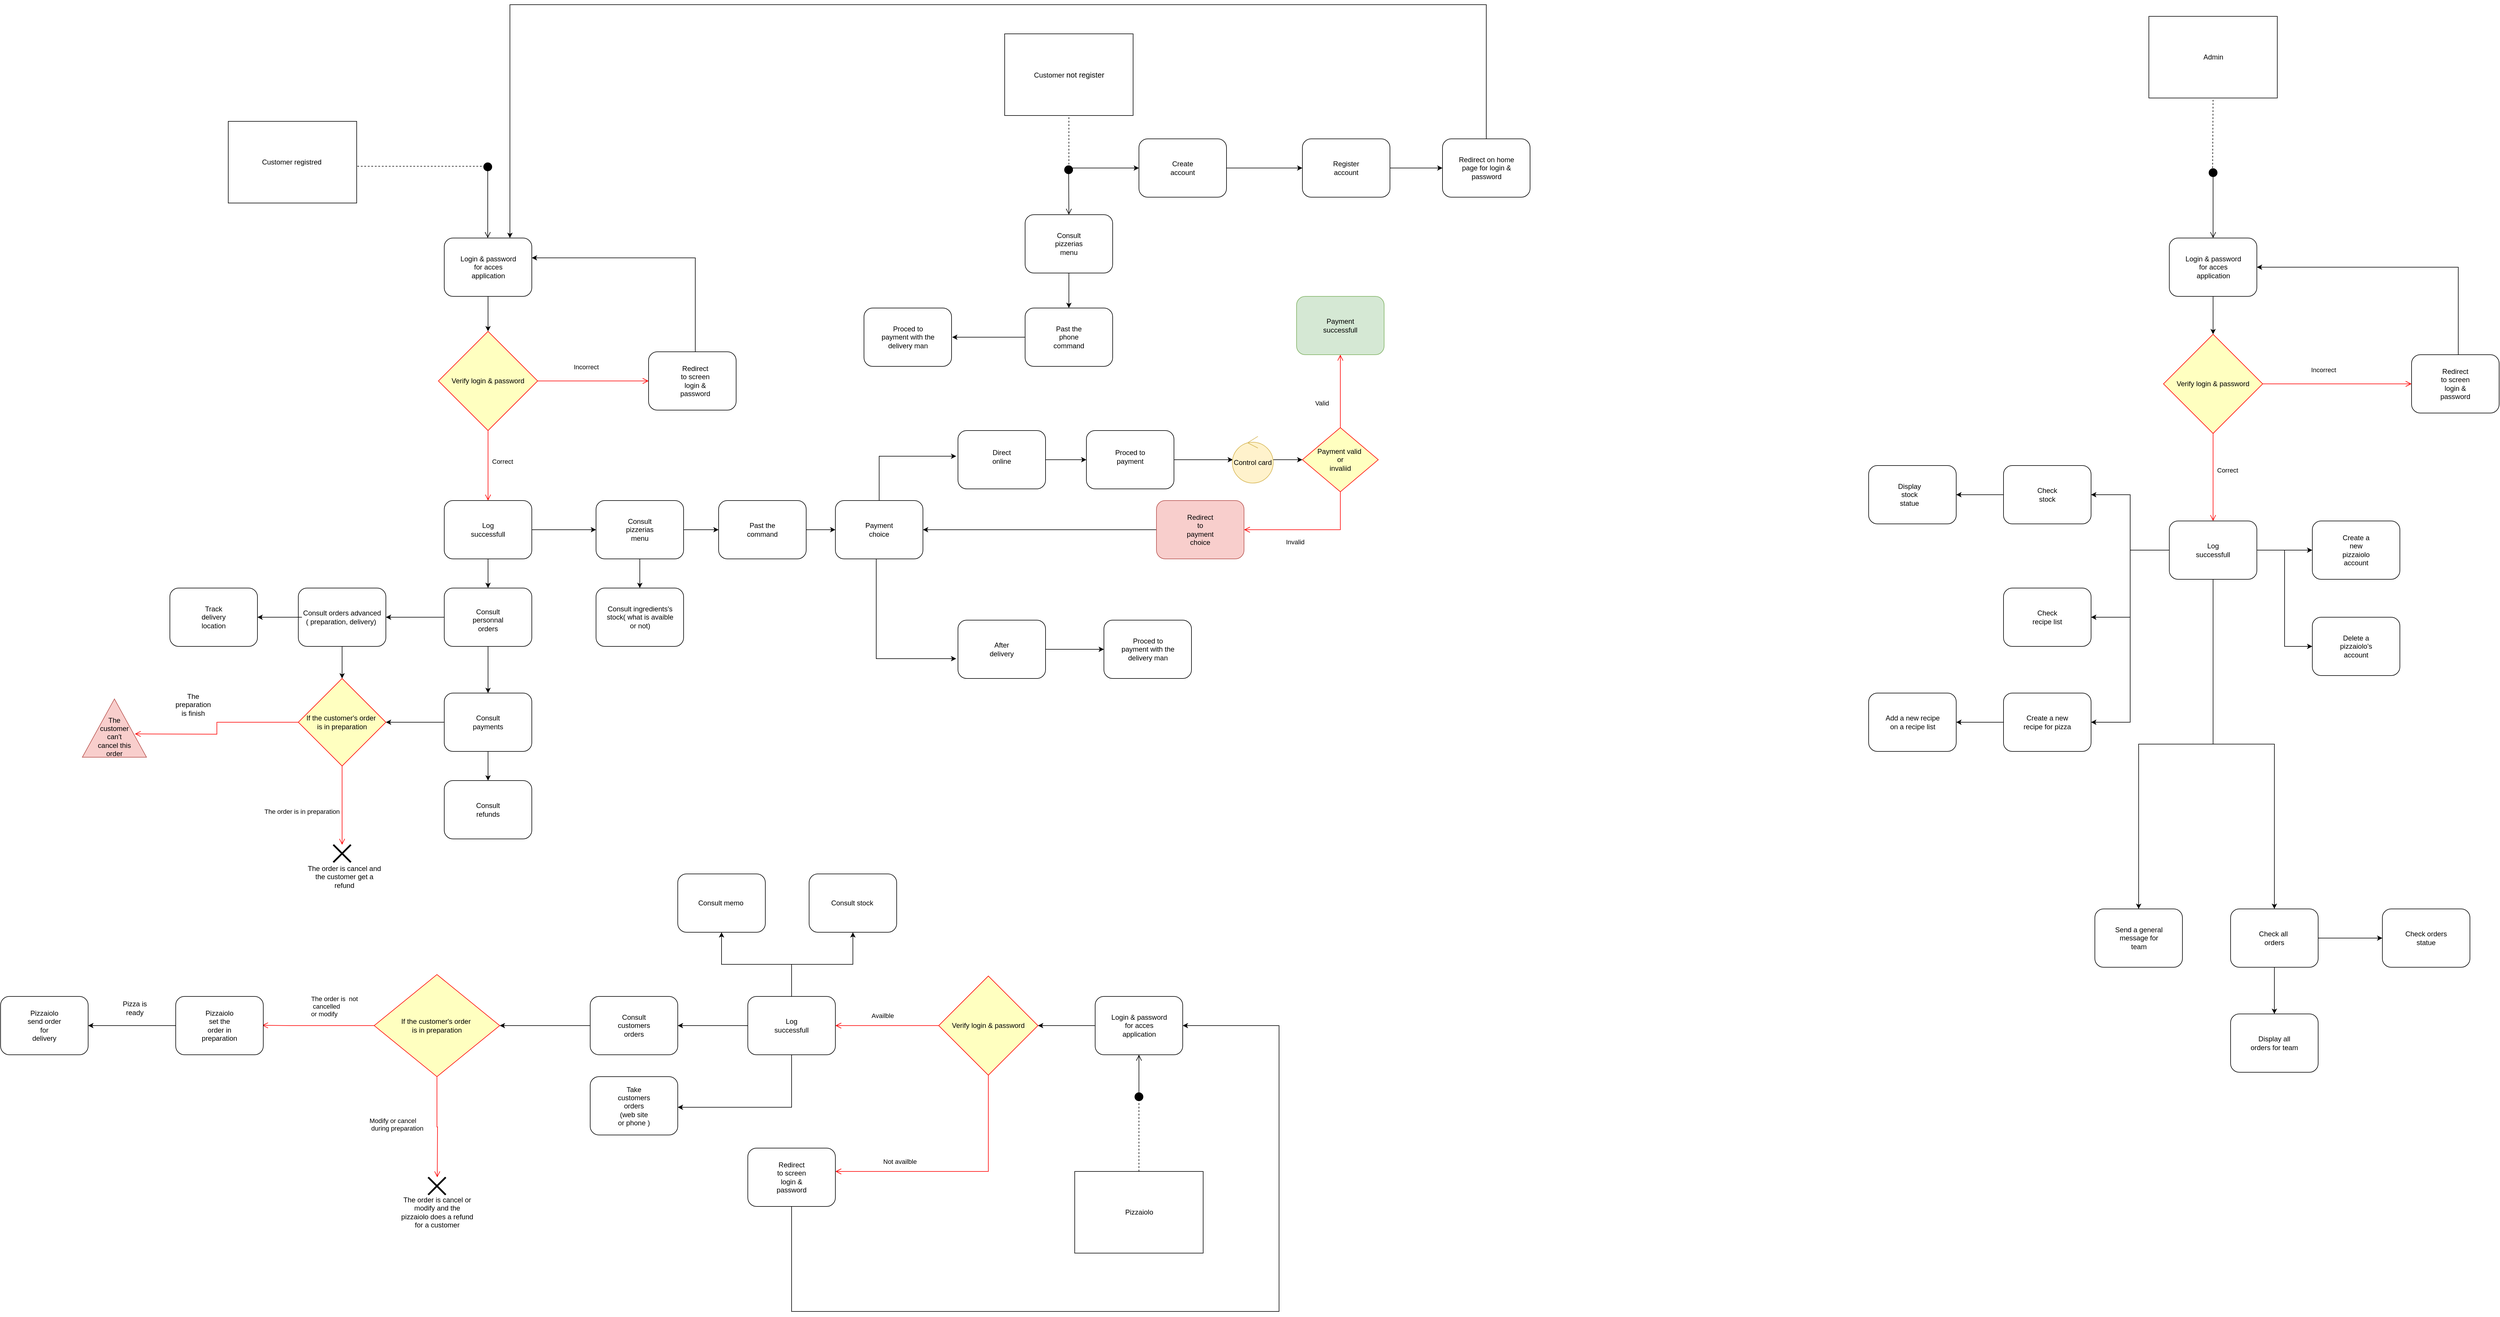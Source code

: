 <mxfile version="20.6.0" type="device"><diagram id="XBBWTEfwRsUPZUvRARt7" name="Page-1"><mxGraphModel dx="4232" dy="1453" grid="1" gridSize="10" guides="1" tooltips="1" connect="1" arrows="1" fold="1" page="1" pageScale="1" pageWidth="827" pageHeight="1169" math="0" shadow="0"><root><mxCell id="0"/><mxCell id="1" parent="0"/><mxCell id="xZ6HBdelkNFHcc0NHqeC-1" value="Customer registred&amp;nbsp;" style="html=1;" parent="1" vertex="1"><mxGeometry x="-560" y="240" width="220" height="140" as="geometry"/></mxCell><mxCell id="xZ6HBdelkNFHcc0NHqeC-3" value="" style="html=1;verticalAlign=bottom;startArrow=circle;startFill=1;endArrow=open;startSize=6;endSize=8;rounded=0;" parent="1" edge="1"><mxGeometry width="80" relative="1" as="geometry"><mxPoint x="-115.5" y="310" as="sourcePoint"/><mxPoint x="-115.5" y="440" as="targetPoint"/></mxGeometry></mxCell><mxCell id="xZ6HBdelkNFHcc0NHqeC-4" value="" style="endArrow=none;dashed=1;html=1;rounded=0;exitX=1.005;exitY=0.55;exitDx=0;exitDy=0;exitPerimeter=0;" parent="1" source="xZ6HBdelkNFHcc0NHqeC-1" edge="1"><mxGeometry width="50" height="50" relative="1" as="geometry"><mxPoint x="390" y="820" as="sourcePoint"/><mxPoint x="-120" y="317" as="targetPoint"/></mxGeometry></mxCell><mxCell id="xZ6HBdelkNFHcc0NHqeC-10" style="edgeStyle=orthogonalEdgeStyle;rounded=0;orthogonalLoop=1;jettySize=auto;html=1;" parent="1" source="xZ6HBdelkNFHcc0NHqeC-5" edge="1"><mxGeometry relative="1" as="geometry"><mxPoint x="-115" y="600" as="targetPoint"/></mxGeometry></mxCell><mxCell id="xZ6HBdelkNFHcc0NHqeC-5" value="" style="rounded=1;whiteSpace=wrap;html=1;" parent="1" vertex="1"><mxGeometry x="-190" y="440" width="150" height="100" as="geometry"/></mxCell><mxCell id="xZ6HBdelkNFHcc0NHqeC-6" value="Login &amp;amp; password for acces application" style="text;html=1;strokeColor=none;fillColor=none;align=center;verticalAlign=middle;whiteSpace=wrap;rounded=0;" parent="1" vertex="1"><mxGeometry x="-167.5" y="475" width="105" height="30" as="geometry"/></mxCell><mxCell id="xZ6HBdelkNFHcc0NHqeC-13" value="Verify login &amp;amp; password" style="rhombus;whiteSpace=wrap;html=1;fillColor=#ffffc0;strokeColor=#ff0000;" parent="1" vertex="1"><mxGeometry x="-200" y="600" width="170" height="170" as="geometry"/></mxCell><mxCell id="xZ6HBdelkNFHcc0NHqeC-14" value="Incorrect" style="edgeStyle=orthogonalEdgeStyle;html=1;align=left;verticalAlign=bottom;endArrow=open;endSize=8;strokeColor=#ff0000;rounded=0;entryX=0;entryY=0.5;entryDx=0;entryDy=0;" parent="1" source="xZ6HBdelkNFHcc0NHqeC-13" target="xZ6HBdelkNFHcc0NHqeC-16" edge="1"><mxGeometry x="-0.368" y="15" relative="1" as="geometry"><mxPoint x="90" y="790" as="targetPoint"/><mxPoint as="offset"/></mxGeometry></mxCell><mxCell id="xZ6HBdelkNFHcc0NHqeC-15" value="Correct" style="edgeStyle=orthogonalEdgeStyle;html=1;align=left;verticalAlign=top;endArrow=open;endSize=8;strokeColor=#ff0000;rounded=0;entryX=0.5;entryY=0;entryDx=0;entryDy=0;" parent="1" source="xZ6HBdelkNFHcc0NHqeC-13" target="xZ6HBdelkNFHcc0NHqeC-17" edge="1"><mxGeometry x="-0.333" y="5" relative="1" as="geometry"><mxPoint x="-50" y="870" as="targetPoint"/><mxPoint as="offset"/></mxGeometry></mxCell><mxCell id="xZ6HBdelkNFHcc0NHqeC-18" style="edgeStyle=orthogonalEdgeStyle;rounded=0;orthogonalLoop=1;jettySize=auto;html=1;entryX=1;entryY=0.34;entryDx=0;entryDy=0;entryPerimeter=0;" parent="1" source="xZ6HBdelkNFHcc0NHqeC-16" target="xZ6HBdelkNFHcc0NHqeC-5" edge="1"><mxGeometry relative="1" as="geometry"><mxPoint x="235" y="470" as="targetPoint"/><Array as="points"><mxPoint x="240" y="474"/></Array></mxGeometry></mxCell><mxCell id="xZ6HBdelkNFHcc0NHqeC-16" value="" style="rounded=1;whiteSpace=wrap;html=1;" parent="1" vertex="1"><mxGeometry x="160" y="635" width="150" height="100" as="geometry"/></mxCell><mxCell id="xZ6HBdelkNFHcc0NHqeC-22" style="edgeStyle=orthogonalEdgeStyle;rounded=0;orthogonalLoop=1;jettySize=auto;html=1;entryX=0;entryY=0.5;entryDx=0;entryDy=0;" parent="1" source="xZ6HBdelkNFHcc0NHqeC-17" target="xZ6HBdelkNFHcc0NHqeC-21" edge="1"><mxGeometry relative="1" as="geometry"/></mxCell><mxCell id="xZ6HBdelkNFHcc0NHqeC-25" style="edgeStyle=orthogonalEdgeStyle;rounded=0;orthogonalLoop=1;jettySize=auto;html=1;entryX=0.5;entryY=0;entryDx=0;entryDy=0;" parent="1" source="xZ6HBdelkNFHcc0NHqeC-17" target="xZ6HBdelkNFHcc0NHqeC-24" edge="1"><mxGeometry relative="1" as="geometry"/></mxCell><mxCell id="xZ6HBdelkNFHcc0NHqeC-17" value="" style="rounded=1;whiteSpace=wrap;html=1;" parent="1" vertex="1"><mxGeometry x="-190" y="890" width="150" height="100" as="geometry"/></mxCell><mxCell id="xZ6HBdelkNFHcc0NHqeC-19" value="Redirect to screen login &amp;amp; password" style="text;html=1;strokeColor=none;fillColor=none;align=center;verticalAlign=middle;whiteSpace=wrap;rounded=0;" parent="1" vertex="1"><mxGeometry x="210" y="670" width="60" height="30" as="geometry"/></mxCell><mxCell id="xZ6HBdelkNFHcc0NHqeC-20" value="Log successfull" style="text;html=1;strokeColor=none;fillColor=none;align=center;verticalAlign=middle;whiteSpace=wrap;rounded=0;" parent="1" vertex="1"><mxGeometry x="-145" y="925" width="60" height="30" as="geometry"/></mxCell><mxCell id="xZ6HBdelkNFHcc0NHqeC-53" style="edgeStyle=orthogonalEdgeStyle;rounded=0;orthogonalLoop=1;jettySize=auto;html=1;entryX=0.5;entryY=0;entryDx=0;entryDy=0;" parent="1" source="xZ6HBdelkNFHcc0NHqeC-21" target="xZ6HBdelkNFHcc0NHqeC-50" edge="1"><mxGeometry relative="1" as="geometry"/></mxCell><mxCell id="xZ6HBdelkNFHcc0NHqeC-55" style="edgeStyle=orthogonalEdgeStyle;rounded=0;orthogonalLoop=1;jettySize=auto;html=1;entryX=0;entryY=0.5;entryDx=0;entryDy=0;" parent="1" source="xZ6HBdelkNFHcc0NHqeC-21" target="xZ6HBdelkNFHcc0NHqeC-54" edge="1"><mxGeometry relative="1" as="geometry"/></mxCell><mxCell id="xZ6HBdelkNFHcc0NHqeC-21" value="" style="rounded=1;whiteSpace=wrap;html=1;" parent="1" vertex="1"><mxGeometry x="70" y="890" width="150" height="100" as="geometry"/></mxCell><mxCell id="xZ6HBdelkNFHcc0NHqeC-23" value="Consult pizzerias menu" style="text;html=1;strokeColor=none;fillColor=none;align=center;verticalAlign=middle;whiteSpace=wrap;rounded=0;" parent="1" vertex="1"><mxGeometry x="115" y="925" width="60" height="30" as="geometry"/></mxCell><mxCell id="xZ6HBdelkNFHcc0NHqeC-28" style="edgeStyle=orthogonalEdgeStyle;rounded=0;orthogonalLoop=1;jettySize=auto;html=1;entryX=0.5;entryY=0;entryDx=0;entryDy=0;" parent="1" source="xZ6HBdelkNFHcc0NHqeC-24" target="xZ6HBdelkNFHcc0NHqeC-27" edge="1"><mxGeometry relative="1" as="geometry"/></mxCell><mxCell id="xZ6HBdelkNFHcc0NHqeC-31" style="edgeStyle=orthogonalEdgeStyle;rounded=0;orthogonalLoop=1;jettySize=auto;html=1;entryX=1;entryY=0.5;entryDx=0;entryDy=0;" parent="1" source="xZ6HBdelkNFHcc0NHqeC-24" target="xZ6HBdelkNFHcc0NHqeC-30" edge="1"><mxGeometry relative="1" as="geometry"/></mxCell><mxCell id="xZ6HBdelkNFHcc0NHqeC-24" value="" style="rounded=1;whiteSpace=wrap;html=1;" parent="1" vertex="1"><mxGeometry x="-190" y="1040" width="150" height="100" as="geometry"/></mxCell><mxCell id="xZ6HBdelkNFHcc0NHqeC-26" value="Consult personnal orders" style="text;html=1;strokeColor=none;fillColor=none;align=center;verticalAlign=middle;whiteSpace=wrap;rounded=0;" parent="1" vertex="1"><mxGeometry x="-145" y="1080" width="60" height="30" as="geometry"/></mxCell><mxCell id="xZ6HBdelkNFHcc0NHqeC-42" style="edgeStyle=orthogonalEdgeStyle;rounded=0;orthogonalLoop=1;jettySize=auto;html=1;" parent="1" source="xZ6HBdelkNFHcc0NHqeC-27" target="xZ6HBdelkNFHcc0NHqeC-33" edge="1"><mxGeometry relative="1" as="geometry"/></mxCell><mxCell id="xZ6HBdelkNFHcc0NHqeC-45" style="edgeStyle=orthogonalEdgeStyle;rounded=0;orthogonalLoop=1;jettySize=auto;html=1;entryX=0.5;entryY=0;entryDx=0;entryDy=0;" parent="1" source="xZ6HBdelkNFHcc0NHqeC-27" target="xZ6HBdelkNFHcc0NHqeC-44" edge="1"><mxGeometry relative="1" as="geometry"/></mxCell><mxCell id="xZ6HBdelkNFHcc0NHqeC-27" value="" style="rounded=1;whiteSpace=wrap;html=1;" parent="1" vertex="1"><mxGeometry x="-190" y="1220" width="150" height="100" as="geometry"/></mxCell><mxCell id="xZ6HBdelkNFHcc0NHqeC-29" value="Consult payments" style="text;html=1;strokeColor=none;fillColor=none;align=center;verticalAlign=middle;whiteSpace=wrap;rounded=0;" parent="1" vertex="1"><mxGeometry x="-145" y="1255" width="60" height="30" as="geometry"/></mxCell><mxCell id="xZ6HBdelkNFHcc0NHqeC-43" style="edgeStyle=orthogonalEdgeStyle;rounded=0;orthogonalLoop=1;jettySize=auto;html=1;entryX=0.5;entryY=0;entryDx=0;entryDy=0;" parent="1" source="xZ6HBdelkNFHcc0NHqeC-30" target="xZ6HBdelkNFHcc0NHqeC-33" edge="1"><mxGeometry relative="1" as="geometry"/></mxCell><mxCell id="xZ6HBdelkNFHcc0NHqeC-30" value="" style="rounded=1;whiteSpace=wrap;html=1;" parent="1" vertex="1"><mxGeometry x="-440" y="1040" width="150" height="100" as="geometry"/></mxCell><mxCell id="xZ6HBdelkNFHcc0NHqeC-49" style="edgeStyle=orthogonalEdgeStyle;rounded=0;orthogonalLoop=1;jettySize=auto;html=1;entryX=1;entryY=0.5;entryDx=0;entryDy=0;" parent="1" source="xZ6HBdelkNFHcc0NHqeC-32" target="xZ6HBdelkNFHcc0NHqeC-47" edge="1"><mxGeometry relative="1" as="geometry"/></mxCell><mxCell id="xZ6HBdelkNFHcc0NHqeC-32" value="Consult orders advanced&lt;br&gt;( preparation, delivery)&amp;nbsp;" style="text;html=1;strokeColor=none;fillColor=none;align=center;verticalAlign=middle;whiteSpace=wrap;rounded=0;" parent="1" vertex="1"><mxGeometry x="-433.75" y="1075" width="137.5" height="30" as="geometry"/></mxCell><mxCell id="xZ6HBdelkNFHcc0NHqeC-33" value="If the customer's order&amp;nbsp;&lt;br&gt;is in preparation" style="rhombus;whiteSpace=wrap;html=1;fillColor=#ffffc0;strokeColor=#ff0000;" parent="1" vertex="1"><mxGeometry x="-440" y="1195" width="150" height="150" as="geometry"/></mxCell><mxCell id="xZ6HBdelkNFHcc0NHqeC-34" value="" style="edgeStyle=orthogonalEdgeStyle;html=1;align=left;verticalAlign=bottom;endArrow=open;endSize=8;strokeColor=#ff0000;rounded=0;" parent="1" source="xZ6HBdelkNFHcc0NHqeC-33" edge="1"><mxGeometry x="-0.387" y="-34" relative="1" as="geometry"><mxPoint x="-720" y="1290" as="targetPoint"/><mxPoint as="offset"/></mxGeometry></mxCell><mxCell id="xZ6HBdelkNFHcc0NHqeC-35" value="The order is in preparation" style="edgeStyle=orthogonalEdgeStyle;html=1;align=left;verticalAlign=top;endArrow=open;endSize=8;strokeColor=#ff0000;rounded=0;" parent="1" source="xZ6HBdelkNFHcc0NHqeC-33" edge="1"><mxGeometry x="-0.037" y="-135" relative="1" as="geometry"><mxPoint x="-365" y="1480" as="targetPoint"/><mxPoint as="offset"/></mxGeometry></mxCell><mxCell id="xZ6HBdelkNFHcc0NHqeC-37" value="" style="shape=umlDestroy;whiteSpace=wrap;html=1;strokeWidth=3;" parent="1" vertex="1"><mxGeometry x="-380" y="1480" width="30" height="30" as="geometry"/></mxCell><mxCell id="xZ6HBdelkNFHcc0NHqeC-38" value="" style="triangle;whiteSpace=wrap;html=1;direction=north;fillColor=#f8cecc;strokeColor=#b85450;" parent="1" vertex="1"><mxGeometry x="-810" y="1230" width="110" height="100" as="geometry"/></mxCell><mxCell id="xZ6HBdelkNFHcc0NHqeC-39" value="The customer can't cancel this order" style="text;html=1;strokeColor=none;fillColor=none;align=center;verticalAlign=middle;whiteSpace=wrap;rounded=0;" parent="1" vertex="1"><mxGeometry x="-785" y="1280" width="60" height="30" as="geometry"/></mxCell><mxCell id="xZ6HBdelkNFHcc0NHqeC-40" value="The preparation is finish" style="text;html=1;strokeColor=none;fillColor=none;align=center;verticalAlign=middle;whiteSpace=wrap;rounded=0;" parent="1" vertex="1"><mxGeometry x="-650" y="1225" width="60" height="30" as="geometry"/></mxCell><mxCell id="xZ6HBdelkNFHcc0NHqeC-41" value="The order is cancel and the customer get a refund" style="text;html=1;strokeColor=none;fillColor=none;align=center;verticalAlign=middle;whiteSpace=wrap;rounded=0;" parent="1" vertex="1"><mxGeometry x="-426.25" y="1520" width="130" height="30" as="geometry"/></mxCell><mxCell id="xZ6HBdelkNFHcc0NHqeC-44" value="" style="rounded=1;whiteSpace=wrap;html=1;" parent="1" vertex="1"><mxGeometry x="-190" y="1370" width="150" height="100" as="geometry"/></mxCell><mxCell id="xZ6HBdelkNFHcc0NHqeC-46" value="Consult refunds" style="text;html=1;strokeColor=none;fillColor=none;align=center;verticalAlign=middle;whiteSpace=wrap;rounded=0;" parent="1" vertex="1"><mxGeometry x="-145" y="1405" width="60" height="30" as="geometry"/></mxCell><mxCell id="xZ6HBdelkNFHcc0NHqeC-47" value="" style="rounded=1;whiteSpace=wrap;html=1;" parent="1" vertex="1"><mxGeometry x="-660" y="1040" width="150" height="100" as="geometry"/></mxCell><mxCell id="xZ6HBdelkNFHcc0NHqeC-48" value="Track delivery location" style="text;html=1;strokeColor=none;fillColor=none;align=center;verticalAlign=middle;whiteSpace=wrap;rounded=0;" parent="1" vertex="1"><mxGeometry x="-615" y="1075" width="60" height="30" as="geometry"/></mxCell><mxCell id="xZ6HBdelkNFHcc0NHqeC-50" value="" style="rounded=1;whiteSpace=wrap;html=1;" parent="1" vertex="1"><mxGeometry x="70" y="1040" width="150" height="100" as="geometry"/></mxCell><mxCell id="xZ6HBdelkNFHcc0NHqeC-51" value="Consult ingredients's stock( what is avaible or not)" style="text;html=1;strokeColor=none;fillColor=none;align=center;verticalAlign=middle;whiteSpace=wrap;rounded=0;" parent="1" vertex="1"><mxGeometry x="82.5" y="1075" width="125" height="30" as="geometry"/></mxCell><mxCell id="xZ6HBdelkNFHcc0NHqeC-59" style="edgeStyle=orthogonalEdgeStyle;rounded=0;orthogonalLoop=1;jettySize=auto;html=1;entryX=0;entryY=0.5;entryDx=0;entryDy=0;" parent="1" source="xZ6HBdelkNFHcc0NHqeC-54" target="xZ6HBdelkNFHcc0NHqeC-57" edge="1"><mxGeometry relative="1" as="geometry"/></mxCell><mxCell id="xZ6HBdelkNFHcc0NHqeC-54" value="" style="rounded=1;whiteSpace=wrap;html=1;" parent="1" vertex="1"><mxGeometry x="280" y="890" width="150" height="100" as="geometry"/></mxCell><mxCell id="xZ6HBdelkNFHcc0NHqeC-56" value="Past the command" style="text;html=1;strokeColor=none;fillColor=none;align=center;verticalAlign=middle;whiteSpace=wrap;rounded=0;" parent="1" vertex="1"><mxGeometry x="325" y="925" width="60" height="30" as="geometry"/></mxCell><mxCell id="xZ6HBdelkNFHcc0NHqeC-64" style="edgeStyle=orthogonalEdgeStyle;rounded=0;orthogonalLoop=1;jettySize=auto;html=1;entryX=-0.02;entryY=0.44;entryDx=0;entryDy=0;entryPerimeter=0;" parent="1" source="xZ6HBdelkNFHcc0NHqeC-57" target="xZ6HBdelkNFHcc0NHqeC-61" edge="1"><mxGeometry relative="1" as="geometry"><Array as="points"><mxPoint x="555" y="814"/></Array></mxGeometry></mxCell><mxCell id="xZ6HBdelkNFHcc0NHqeC-65" style="edgeStyle=orthogonalEdgeStyle;rounded=0;orthogonalLoop=1;jettySize=auto;html=1;entryX=-0.02;entryY=0.66;entryDx=0;entryDy=0;entryPerimeter=0;" parent="1" source="xZ6HBdelkNFHcc0NHqeC-57" target="xZ6HBdelkNFHcc0NHqeC-60" edge="1"><mxGeometry relative="1" as="geometry"><Array as="points"><mxPoint x="550" y="1161"/></Array></mxGeometry></mxCell><mxCell id="xZ6HBdelkNFHcc0NHqeC-57" value="" style="rounded=1;whiteSpace=wrap;html=1;" parent="1" vertex="1"><mxGeometry x="480" y="890" width="150" height="100" as="geometry"/></mxCell><mxCell id="xZ6HBdelkNFHcc0NHqeC-58" value="Payment choice" style="text;html=1;strokeColor=none;fillColor=none;align=center;verticalAlign=middle;whiteSpace=wrap;rounded=0;" parent="1" vertex="1"><mxGeometry x="525" y="925" width="60" height="30" as="geometry"/></mxCell><mxCell id="xZ6HBdelkNFHcc0NHqeC-84" style="edgeStyle=orthogonalEdgeStyle;rounded=0;orthogonalLoop=1;jettySize=auto;html=1;" parent="1" source="xZ6HBdelkNFHcc0NHqeC-60" target="xZ6HBdelkNFHcc0NHqeC-83" edge="1"><mxGeometry relative="1" as="geometry"/></mxCell><mxCell id="xZ6HBdelkNFHcc0NHqeC-60" value="" style="rounded=1;whiteSpace=wrap;html=1;" parent="1" vertex="1"><mxGeometry x="690" y="1095" width="150" height="100" as="geometry"/></mxCell><mxCell id="xZ6HBdelkNFHcc0NHqeC-68" style="edgeStyle=orthogonalEdgeStyle;rounded=0;orthogonalLoop=1;jettySize=auto;html=1;entryX=0;entryY=0.5;entryDx=0;entryDy=0;" parent="1" source="xZ6HBdelkNFHcc0NHqeC-61" target="xZ6HBdelkNFHcc0NHqeC-66" edge="1"><mxGeometry relative="1" as="geometry"/></mxCell><mxCell id="xZ6HBdelkNFHcc0NHqeC-61" value="" style="rounded=1;whiteSpace=wrap;html=1;" parent="1" vertex="1"><mxGeometry x="690" y="770" width="150" height="100" as="geometry"/></mxCell><mxCell id="xZ6HBdelkNFHcc0NHqeC-62" value="After delivery" style="text;html=1;strokeColor=none;fillColor=none;align=center;verticalAlign=middle;whiteSpace=wrap;rounded=0;" parent="1" vertex="1"><mxGeometry x="735" y="1130" width="60" height="30" as="geometry"/></mxCell><mxCell id="xZ6HBdelkNFHcc0NHqeC-63" value="Direct online" style="text;html=1;strokeColor=none;fillColor=none;align=center;verticalAlign=middle;whiteSpace=wrap;rounded=0;" parent="1" vertex="1"><mxGeometry x="735" y="800" width="60" height="30" as="geometry"/></mxCell><mxCell id="xZ6HBdelkNFHcc0NHqeC-73" style="edgeStyle=orthogonalEdgeStyle;rounded=0;orthogonalLoop=1;jettySize=auto;html=1;entryX=0.014;entryY=0.5;entryDx=0;entryDy=0;entryPerimeter=0;" parent="1" source="xZ6HBdelkNFHcc0NHqeC-66" target="xZ6HBdelkNFHcc0NHqeC-72" edge="1"><mxGeometry relative="1" as="geometry"/></mxCell><mxCell id="xZ6HBdelkNFHcc0NHqeC-66" value="" style="rounded=1;whiteSpace=wrap;html=1;" parent="1" vertex="1"><mxGeometry x="910" y="770" width="150" height="100" as="geometry"/></mxCell><mxCell id="xZ6HBdelkNFHcc0NHqeC-67" value="Proced to payment" style="text;html=1;strokeColor=none;fillColor=none;align=center;verticalAlign=middle;whiteSpace=wrap;rounded=0;" parent="1" vertex="1"><mxGeometry x="955" y="800" width="60" height="30" as="geometry"/></mxCell><mxCell id="xZ6HBdelkNFHcc0NHqeC-77" style="edgeStyle=orthogonalEdgeStyle;rounded=0;orthogonalLoop=1;jettySize=auto;html=1;entryX=0;entryY=0.5;entryDx=0;entryDy=0;" parent="1" source="xZ6HBdelkNFHcc0NHqeC-72" target="xZ6HBdelkNFHcc0NHqeC-74" edge="1"><mxGeometry relative="1" as="geometry"/></mxCell><mxCell id="xZ6HBdelkNFHcc0NHqeC-72" value="Control card" style="ellipse;shape=umlControl;whiteSpace=wrap;html=1;fillColor=#fff2cc;strokeColor=#d6b656;" parent="1" vertex="1"><mxGeometry x="1160" y="780" width="70" height="80" as="geometry"/></mxCell><mxCell id="xZ6HBdelkNFHcc0NHqeC-74" value="Payment valid&amp;nbsp;&lt;br&gt;or&lt;br&gt;invaliid" style="rhombus;whiteSpace=wrap;html=1;fillColor=#ffffc0;strokeColor=#ff0000;" parent="1" vertex="1"><mxGeometry x="1280" y="765" width="130" height="110" as="geometry"/></mxCell><mxCell id="xZ6HBdelkNFHcc0NHqeC-75" value="Invalid" style="edgeStyle=orthogonalEdgeStyle;html=1;align=left;verticalAlign=bottom;endArrow=open;endSize=8;strokeColor=#ff0000;rounded=0;entryX=1;entryY=0.5;entryDx=0;entryDy=0;" parent="1" source="xZ6HBdelkNFHcc0NHqeC-74" target="xZ6HBdelkNFHcc0NHqeC-78" edge="1"><mxGeometry x="0.391" y="30" relative="1" as="geometry"><mxPoint x="1345" y="950" as="targetPoint"/><Array as="points"><mxPoint x="1345" y="940"/></Array><mxPoint as="offset"/></mxGeometry></mxCell><mxCell id="xZ6HBdelkNFHcc0NHqeC-76" value="Valid" style="edgeStyle=orthogonalEdgeStyle;html=1;align=left;verticalAlign=top;endArrow=open;endSize=8;strokeColor=#ff0000;rounded=0;" parent="1" source="xZ6HBdelkNFHcc0NHqeC-74" edge="1"><mxGeometry x="-0.12" y="45" relative="1" as="geometry"><mxPoint x="1345" y="640" as="targetPoint"/><mxPoint as="offset"/></mxGeometry></mxCell><mxCell id="xZ6HBdelkNFHcc0NHqeC-80" style="edgeStyle=orthogonalEdgeStyle;rounded=0;orthogonalLoop=1;jettySize=auto;html=1;entryX=1;entryY=0.5;entryDx=0;entryDy=0;" parent="1" source="xZ6HBdelkNFHcc0NHqeC-78" target="xZ6HBdelkNFHcc0NHqeC-57" edge="1"><mxGeometry relative="1" as="geometry"/></mxCell><mxCell id="xZ6HBdelkNFHcc0NHqeC-78" value="" style="rounded=1;whiteSpace=wrap;html=1;fillColor=#f8cecc;strokeColor=#b85450;" parent="1" vertex="1"><mxGeometry x="1030" y="890" width="150" height="100" as="geometry"/></mxCell><mxCell id="xZ6HBdelkNFHcc0NHqeC-79" value="Redirect to payment choice" style="text;html=1;strokeColor=none;fillColor=none;align=center;verticalAlign=middle;whiteSpace=wrap;rounded=0;" parent="1" vertex="1"><mxGeometry x="1075" y="925" width="60" height="30" as="geometry"/></mxCell><mxCell id="xZ6HBdelkNFHcc0NHqeC-81" value="" style="rounded=1;whiteSpace=wrap;html=1;fillColor=#d5e8d4;strokeColor=#82b366;" parent="1" vertex="1"><mxGeometry x="1270" y="540" width="150" height="100" as="geometry"/></mxCell><mxCell id="xZ6HBdelkNFHcc0NHqeC-82" value="Payment successfull" style="text;html=1;strokeColor=none;fillColor=none;align=center;verticalAlign=middle;whiteSpace=wrap;rounded=0;" parent="1" vertex="1"><mxGeometry x="1315" y="575" width="60" height="30" as="geometry"/></mxCell><mxCell id="xZ6HBdelkNFHcc0NHqeC-83" value="" style="rounded=1;whiteSpace=wrap;html=1;" parent="1" vertex="1"><mxGeometry x="940" y="1095" width="150" height="100" as="geometry"/></mxCell><mxCell id="xZ6HBdelkNFHcc0NHqeC-85" value="Proced to payment with the delivery man" style="text;html=1;strokeColor=none;fillColor=none;align=center;verticalAlign=middle;whiteSpace=wrap;rounded=0;" parent="1" vertex="1"><mxGeometry x="967.5" y="1130" width="95" height="30" as="geometry"/></mxCell><mxCell id="biLhlXSG3xrr6Qob8nm6-1" value="Customer&amp;nbsp;&lt;span style=&quot;font-family: inherit; text-align: left; background-color: rgb(255, 255, 255);&quot;&gt;&lt;font style=&quot;font-size: 13px;&quot;&gt;not register&lt;/font&gt;&lt;/span&gt;" style="html=1;" parent="1" vertex="1"><mxGeometry x="770" y="90" width="220" height="140" as="geometry"/></mxCell><mxCell id="biLhlXSG3xrr6Qob8nm6-2" value="" style="endArrow=none;dashed=1;html=1;rounded=0;fontSize=14;fontColor=#000000;entryX=0.5;entryY=1;entryDx=0;entryDy=0;" parent="1" target="biLhlXSG3xrr6Qob8nm6-1" edge="1"><mxGeometry width="50" height="50" relative="1" as="geometry"><mxPoint x="880" y="320" as="sourcePoint"/><mxPoint x="130" y="440" as="targetPoint"/></mxGeometry></mxCell><mxCell id="biLhlXSG3xrr6Qob8nm6-3" value="" style="html=1;verticalAlign=bottom;startArrow=circle;startFill=1;endArrow=open;startSize=6;endSize=8;rounded=0;" parent="1" edge="1"><mxGeometry width="80" relative="1" as="geometry"><mxPoint x="879.5" y="315" as="sourcePoint"/><mxPoint x="880" y="400" as="targetPoint"/></mxGeometry></mxCell><mxCell id="biLhlXSG3xrr6Qob8nm6-13" style="edgeStyle=orthogonalEdgeStyle;rounded=0;orthogonalLoop=1;jettySize=auto;html=1;fontSize=14;fontColor=#000000;" parent="1" source="biLhlXSG3xrr6Qob8nm6-4" edge="1"><mxGeometry relative="1" as="geometry"><mxPoint x="880" y="560" as="targetPoint"/></mxGeometry></mxCell><mxCell id="biLhlXSG3xrr6Qob8nm6-4" value="" style="rounded=1;whiteSpace=wrap;html=1;" parent="1" vertex="1"><mxGeometry x="805" y="400" width="150" height="100" as="geometry"/></mxCell><mxCell id="biLhlXSG3xrr6Qob8nm6-5" value="Consult pizzerias menu" style="text;html=1;strokeColor=none;fillColor=none;align=center;verticalAlign=middle;whiteSpace=wrap;rounded=0;" parent="1" vertex="1"><mxGeometry x="850" y="435" width="60" height="30" as="geometry"/></mxCell><mxCell id="biLhlXSG3xrr6Qob8nm6-7" value="" style="endArrow=classic;html=1;rounded=0;fontSize=14;fontColor=#000000;" parent="1" edge="1"><mxGeometry width="50" height="50" relative="1" as="geometry"><mxPoint x="880" y="320" as="sourcePoint"/><mxPoint x="1000" y="320" as="targetPoint"/></mxGeometry></mxCell><mxCell id="biLhlXSG3xrr6Qob8nm6-10" style="edgeStyle=orthogonalEdgeStyle;rounded=0;orthogonalLoop=1;jettySize=auto;html=1;fontSize=14;fontColor=#000000;" parent="1" source="biLhlXSG3xrr6Qob8nm6-8" edge="1"><mxGeometry relative="1" as="geometry"><mxPoint x="1280" y="320" as="targetPoint"/></mxGeometry></mxCell><mxCell id="biLhlXSG3xrr6Qob8nm6-8" value="" style="rounded=1;whiteSpace=wrap;html=1;" parent="1" vertex="1"><mxGeometry x="1000" y="270" width="150" height="100" as="geometry"/></mxCell><mxCell id="biLhlXSG3xrr6Qob8nm6-9" value="Create account" style="text;html=1;strokeColor=none;fillColor=none;align=center;verticalAlign=middle;whiteSpace=wrap;rounded=0;" parent="1" vertex="1"><mxGeometry x="1045" y="305" width="60" height="30" as="geometry"/></mxCell><mxCell id="biLhlXSG3xrr6Qob8nm6-20" style="edgeStyle=orthogonalEdgeStyle;rounded=0;orthogonalLoop=1;jettySize=auto;html=1;fontSize=14;fontColor=#000000;" parent="1" source="biLhlXSG3xrr6Qob8nm6-11" edge="1"><mxGeometry relative="1" as="geometry"><mxPoint x="1520" y="320" as="targetPoint"/></mxGeometry></mxCell><mxCell id="biLhlXSG3xrr6Qob8nm6-11" value="" style="rounded=1;whiteSpace=wrap;html=1;" parent="1" vertex="1"><mxGeometry x="1280" y="270" width="150" height="100" as="geometry"/></mxCell><mxCell id="biLhlXSG3xrr6Qob8nm6-12" value="Register account" style="text;html=1;strokeColor=none;fillColor=none;align=center;verticalAlign=middle;whiteSpace=wrap;rounded=0;" parent="1" vertex="1"><mxGeometry x="1325" y="305" width="60" height="30" as="geometry"/></mxCell><mxCell id="biLhlXSG3xrr6Qob8nm6-17" style="edgeStyle=orthogonalEdgeStyle;rounded=0;orthogonalLoop=1;jettySize=auto;html=1;fontSize=14;fontColor=#000000;" parent="1" source="biLhlXSG3xrr6Qob8nm6-14" edge="1"><mxGeometry relative="1" as="geometry"><mxPoint x="680" y="610" as="targetPoint"/></mxGeometry></mxCell><mxCell id="biLhlXSG3xrr6Qob8nm6-14" value="" style="rounded=1;whiteSpace=wrap;html=1;" parent="1" vertex="1"><mxGeometry x="805" y="560" width="150" height="100" as="geometry"/></mxCell><mxCell id="biLhlXSG3xrr6Qob8nm6-15" value="Past the phone command" style="text;html=1;strokeColor=none;fillColor=none;align=center;verticalAlign=middle;whiteSpace=wrap;rounded=0;" parent="1" vertex="1"><mxGeometry x="850" y="595" width="60" height="30" as="geometry"/></mxCell><mxCell id="biLhlXSG3xrr6Qob8nm6-18" value="" style="rounded=1;whiteSpace=wrap;html=1;" parent="1" vertex="1"><mxGeometry x="529" y="560" width="150" height="100" as="geometry"/></mxCell><mxCell id="biLhlXSG3xrr6Qob8nm6-19" value="Proced to payment with the delivery man" style="text;html=1;strokeColor=none;fillColor=none;align=center;verticalAlign=middle;whiteSpace=wrap;rounded=0;" parent="1" vertex="1"><mxGeometry x="556.5" y="595" width="95" height="30" as="geometry"/></mxCell><mxCell id="8m9CHvKCWLG6aiJ92iXl-1" style="edgeStyle=orthogonalEdgeStyle;rounded=0;orthogonalLoop=1;jettySize=auto;html=1;entryX=0.75;entryY=0;entryDx=0;entryDy=0;" parent="1" source="biLhlXSG3xrr6Qob8nm6-21" target="xZ6HBdelkNFHcc0NHqeC-5" edge="1"><mxGeometry relative="1" as="geometry"><Array as="points"><mxPoint x="1595" y="40"/><mxPoint x="-77" y="40"/></Array></mxGeometry></mxCell><mxCell id="biLhlXSG3xrr6Qob8nm6-21" value="" style="rounded=1;whiteSpace=wrap;html=1;" parent="1" vertex="1"><mxGeometry x="1520" y="270" width="150" height="100" as="geometry"/></mxCell><mxCell id="biLhlXSG3xrr6Qob8nm6-22" value="Redirect on home page for login &amp;amp; password" style="text;html=1;strokeColor=none;fillColor=none;align=center;verticalAlign=middle;whiteSpace=wrap;rounded=0;" parent="1" vertex="1"><mxGeometry x="1542.5" y="305" width="105" height="30" as="geometry"/></mxCell><mxCell id="biLhlXSG3xrr6Qob8nm6-24" value="Pizzaiolo" style="html=1;" parent="1" vertex="1"><mxGeometry x="890" y="2040" width="220" height="140" as="geometry"/></mxCell><mxCell id="biLhlXSG3xrr6Qob8nm6-25" value="" style="endArrow=none;dashed=1;html=1;rounded=0;fontSize=14;fontColor=#000000;exitX=0.5;exitY=0;exitDx=0;exitDy=0;" parent="1" source="biLhlXSG3xrr6Qob8nm6-24" edge="1"><mxGeometry width="50" height="50" relative="1" as="geometry"><mxPoint x="350" y="1490" as="sourcePoint"/><mxPoint x="1000" y="1920" as="targetPoint"/></mxGeometry></mxCell><mxCell id="biLhlXSG3xrr6Qob8nm6-26" value="" style="html=1;verticalAlign=bottom;startArrow=circle;startFill=1;endArrow=open;startSize=6;endSize=8;rounded=0;" parent="1" edge="1"><mxGeometry width="80" relative="1" as="geometry"><mxPoint x="1000" y="1920" as="sourcePoint"/><mxPoint x="1000" y="1840" as="targetPoint"/></mxGeometry></mxCell><mxCell id="biLhlXSG3xrr6Qob8nm6-30" style="edgeStyle=orthogonalEdgeStyle;rounded=0;orthogonalLoop=1;jettySize=auto;html=1;entryX=1;entryY=0.5;entryDx=0;entryDy=0;fontSize=14;fontColor=#000000;" parent="1" source="biLhlXSG3xrr6Qob8nm6-27" target="biLhlXSG3xrr6Qob8nm6-29" edge="1"><mxGeometry relative="1" as="geometry"/></mxCell><mxCell id="biLhlXSG3xrr6Qob8nm6-27" value="" style="rounded=1;whiteSpace=wrap;html=1;" parent="1" vertex="1"><mxGeometry x="925" y="1740" width="150" height="100" as="geometry"/></mxCell><mxCell id="biLhlXSG3xrr6Qob8nm6-28" value="Login &amp;amp; password for acces application" style="text;html=1;strokeColor=none;fillColor=none;align=center;verticalAlign=middle;whiteSpace=wrap;rounded=0;" parent="1" vertex="1"><mxGeometry x="947.5" y="1775" width="105" height="30" as="geometry"/></mxCell><mxCell id="biLhlXSG3xrr6Qob8nm6-29" value="Verify login &amp;amp; password" style="rhombus;whiteSpace=wrap;html=1;fillColor=#ffffc0;strokeColor=#ff0000;" parent="1" vertex="1"><mxGeometry x="657" y="1705" width="170" height="170" as="geometry"/></mxCell><mxCell id="biLhlXSG3xrr6Qob8nm6-31" value="Availble" style="edgeStyle=orthogonalEdgeStyle;html=1;align=left;verticalAlign=top;endArrow=open;endSize=8;strokeColor=#ff0000;rounded=0;exitX=0;exitY=0.5;exitDx=0;exitDy=0;" parent="1" source="biLhlXSG3xrr6Qob8nm6-29" edge="1"><mxGeometry x="0.322" y="-30" relative="1" as="geometry"><mxPoint x="480" y="1790" as="targetPoint"/><mxPoint as="offset"/><mxPoint x="554.5" y="1790" as="sourcePoint"/></mxGeometry></mxCell><mxCell id="biLhlXSG3xrr6Qob8nm6-32" value="Not availble" style="edgeStyle=orthogonalEdgeStyle;html=1;align=left;verticalAlign=top;endArrow=open;endSize=8;strokeColor=#ff0000;rounded=0;exitX=0.5;exitY=1;exitDx=0;exitDy=0;" parent="1" source="biLhlXSG3xrr6Qob8nm6-29" edge="1"><mxGeometry x="0.625" y="-30" relative="1" as="geometry"><mxPoint x="480" y="2040" as="targetPoint"/><mxPoint as="offset"/><mxPoint x="735" y="1940" as="sourcePoint"/><Array as="points"><mxPoint x="742" y="2040"/></Array></mxGeometry></mxCell><mxCell id="biLhlXSG3xrr6Qob8nm6-37" style="edgeStyle=orthogonalEdgeStyle;rounded=0;orthogonalLoop=1;jettySize=auto;html=1;entryX=1;entryY=0.5;entryDx=0;entryDy=0;fontSize=14;fontColor=#000000;" parent="1" source="biLhlXSG3xrr6Qob8nm6-33" target="biLhlXSG3xrr6Qob8nm6-27" edge="1"><mxGeometry relative="1" as="geometry"><Array as="points"><mxPoint x="405" y="2280"/><mxPoint x="1240" y="2280"/><mxPoint x="1240" y="1790"/></Array></mxGeometry></mxCell><mxCell id="biLhlXSG3xrr6Qob8nm6-33" value="" style="rounded=1;whiteSpace=wrap;html=1;" parent="1" vertex="1"><mxGeometry x="330" y="2000" width="150" height="100" as="geometry"/></mxCell><mxCell id="biLhlXSG3xrr6Qob8nm6-34" value="Redirect to screen login &amp;amp; password" style="text;html=1;strokeColor=none;fillColor=none;align=center;verticalAlign=middle;whiteSpace=wrap;rounded=0;" parent="1" vertex="1"><mxGeometry x="375" y="2035" width="60" height="30" as="geometry"/></mxCell><mxCell id="biLhlXSG3xrr6Qob8nm6-39" style="edgeStyle=orthogonalEdgeStyle;rounded=0;orthogonalLoop=1;jettySize=auto;html=1;entryX=1;entryY=0.5;entryDx=0;entryDy=0;fontSize=14;fontColor=#000000;" parent="1" source="biLhlXSG3xrr6Qob8nm6-35" target="biLhlXSG3xrr6Qob8nm6-38" edge="1"><mxGeometry relative="1" as="geometry"/></mxCell><mxCell id="biLhlXSG3xrr6Qob8nm6-42" style="edgeStyle=orthogonalEdgeStyle;rounded=0;orthogonalLoop=1;jettySize=auto;html=1;fontSize=14;fontColor=#000000;" parent="1" source="biLhlXSG3xrr6Qob8nm6-35" target="biLhlXSG3xrr6Qob8nm6-41" edge="1"><mxGeometry relative="1" as="geometry"/></mxCell><mxCell id="biLhlXSG3xrr6Qob8nm6-55" style="edgeStyle=orthogonalEdgeStyle;rounded=0;orthogonalLoop=1;jettySize=auto;html=1;fontSize=14;fontColor=#000000;exitX=0.5;exitY=1;exitDx=0;exitDy=0;" parent="1" source="biLhlXSG3xrr6Qob8nm6-35" edge="1"><mxGeometry relative="1" as="geometry"><mxPoint x="210" y="1930" as="targetPoint"/><Array as="points"><mxPoint x="405" y="1930"/></Array></mxGeometry></mxCell><mxCell id="8m9CHvKCWLG6aiJ92iXl-4" style="edgeStyle=orthogonalEdgeStyle;rounded=0;orthogonalLoop=1;jettySize=auto;html=1;entryX=0.5;entryY=1;entryDx=0;entryDy=0;" parent="1" source="biLhlXSG3xrr6Qob8nm6-35" target="8m9CHvKCWLG6aiJ92iXl-2" edge="1"><mxGeometry relative="1" as="geometry"/></mxCell><mxCell id="biLhlXSG3xrr6Qob8nm6-35" value="" style="rounded=1;whiteSpace=wrap;html=1;" parent="1" vertex="1"><mxGeometry x="330" y="1740" width="150" height="100" as="geometry"/></mxCell><mxCell id="biLhlXSG3xrr6Qob8nm6-36" value="Log successfull" style="text;html=1;strokeColor=none;fillColor=none;align=center;verticalAlign=middle;whiteSpace=wrap;rounded=0;" parent="1" vertex="1"><mxGeometry x="375" y="1775" width="60" height="30" as="geometry"/></mxCell><mxCell id="biLhlXSG3xrr6Qob8nm6-45" style="edgeStyle=orthogonalEdgeStyle;rounded=0;orthogonalLoop=1;jettySize=auto;html=1;entryX=1;entryY=0.5;entryDx=0;entryDy=0;fontSize=14;fontColor=#000000;" parent="1" source="biLhlXSG3xrr6Qob8nm6-38" target="biLhlXSG3xrr6Qob8nm6-44" edge="1"><mxGeometry relative="1" as="geometry"/></mxCell><mxCell id="biLhlXSG3xrr6Qob8nm6-38" value="" style="rounded=1;whiteSpace=wrap;html=1;" parent="1" vertex="1"><mxGeometry x="60" y="1740" width="150" height="100" as="geometry"/></mxCell><mxCell id="biLhlXSG3xrr6Qob8nm6-40" value="Consult customers orders" style="text;html=1;strokeColor=none;fillColor=none;align=center;verticalAlign=middle;whiteSpace=wrap;rounded=0;" parent="1" vertex="1"><mxGeometry x="105" y="1775" width="60" height="30" as="geometry"/></mxCell><mxCell id="biLhlXSG3xrr6Qob8nm6-41" value="" style="rounded=1;whiteSpace=wrap;html=1;" parent="1" vertex="1"><mxGeometry x="210" y="1530" width="150" height="100" as="geometry"/></mxCell><mxCell id="biLhlXSG3xrr6Qob8nm6-43" value="Consult memo&amp;nbsp;" style="text;html=1;strokeColor=none;fillColor=none;align=center;verticalAlign=middle;whiteSpace=wrap;rounded=0;" parent="1" vertex="1"><mxGeometry x="242.5" y="1565" width="85" height="30" as="geometry"/></mxCell><mxCell id="biLhlXSG3xrr6Qob8nm6-44" value="If the customer's order&amp;nbsp;&lt;br&gt;is in preparation" style="rhombus;whiteSpace=wrap;html=1;fillColor=#ffffc0;strokeColor=#ff0000;" parent="1" vertex="1"><mxGeometry x="-310" y="1702.5" width="215" height="175" as="geometry"/></mxCell><mxCell id="biLhlXSG3xrr6Qob8nm6-47" value="The order is&amp;nbsp; not&lt;br&gt;&amp;nbsp;cancelled&amp;nbsp;&lt;br&gt;or modify" style="edgeStyle=orthogonalEdgeStyle;html=1;align=left;verticalAlign=top;endArrow=open;endSize=8;strokeColor=#ff0000;rounded=0;exitX=0.5;exitY=1;exitDx=0;exitDy=0;" parent="1" source="biLhlXSG3xrr6Qob8nm6-44" edge="1"><mxGeometry x="-1" y="-263" relative="1" as="geometry"><mxPoint x="-202" y="2050" as="targetPoint"/><mxPoint x="45" y="-147" as="offset"/><mxPoint x="-200" y="1900" as="sourcePoint"/></mxGeometry></mxCell><mxCell id="biLhlXSG3xrr6Qob8nm6-49" value="Modify or cancel&lt;br&gt;&amp;nbsp;during preparation" style="edgeStyle=orthogonalEdgeStyle;html=1;align=left;verticalAlign=top;endArrow=open;endSize=8;strokeColor=#ff0000;rounded=0;exitX=0;exitY=0.5;exitDx=0;exitDy=0;" parent="1" source="biLhlXSG3xrr6Qob8nm6-44" edge="1"><mxGeometry x="-0.896" y="150" relative="1" as="geometry"><mxPoint x="-502" y="1789.5" as="targetPoint"/><mxPoint as="offset"/><mxPoint x="-325" y="1789.5" as="sourcePoint"/><Array as="points"><mxPoint x="-455" y="1790"/></Array></mxGeometry></mxCell><mxCell id="biLhlXSG3xrr6Qob8nm6-50" value="" style="shape=umlDestroy;whiteSpace=wrap;html=1;strokeWidth=3;" parent="1" vertex="1"><mxGeometry x="-217.5" y="2050" width="30" height="30" as="geometry"/></mxCell><mxCell id="biLhlXSG3xrr6Qob8nm6-51" value="The order is cancel or modify and the pizzaiolo does a refund for a customer" style="text;html=1;strokeColor=none;fillColor=none;align=center;verticalAlign=middle;whiteSpace=wrap;rounded=0;" parent="1" vertex="1"><mxGeometry x="-267.5" y="2095" width="130" height="30" as="geometry"/></mxCell><mxCell id="biLhlXSG3xrr6Qob8nm6-60" style="edgeStyle=orthogonalEdgeStyle;rounded=0;orthogonalLoop=1;jettySize=auto;html=1;entryX=1;entryY=0.5;entryDx=0;entryDy=0;fontSize=14;fontColor=#000000;" parent="1" source="biLhlXSG3xrr6Qob8nm6-52" target="biLhlXSG3xrr6Qob8nm6-59" edge="1"><mxGeometry relative="1" as="geometry"/></mxCell><mxCell id="biLhlXSG3xrr6Qob8nm6-52" value="" style="rounded=1;whiteSpace=wrap;html=1;" parent="1" vertex="1"><mxGeometry x="-650" y="1740" width="150" height="100" as="geometry"/></mxCell><mxCell id="biLhlXSG3xrr6Qob8nm6-53" value="Pizzaiolo set the order in preparation" style="text;html=1;strokeColor=none;fillColor=none;align=center;verticalAlign=middle;whiteSpace=wrap;rounded=0;" parent="1" vertex="1"><mxGeometry x="-605" y="1775" width="60" height="30" as="geometry"/></mxCell><mxCell id="biLhlXSG3xrr6Qob8nm6-56" value="" style="rounded=1;whiteSpace=wrap;html=1;" parent="1" vertex="1"><mxGeometry x="60" y="1877.5" width="150" height="100" as="geometry"/></mxCell><mxCell id="biLhlXSG3xrr6Qob8nm6-57" value="Take customers orders (web site or phone )" style="text;html=1;strokeColor=none;fillColor=none;align=center;verticalAlign=middle;whiteSpace=wrap;rounded=0;" parent="1" vertex="1"><mxGeometry x="105" y="1912.5" width="60" height="30" as="geometry"/></mxCell><mxCell id="biLhlXSG3xrr6Qob8nm6-59" value="" style="rounded=1;whiteSpace=wrap;html=1;" parent="1" vertex="1"><mxGeometry x="-950" y="1740" width="150" height="100" as="geometry"/></mxCell><mxCell id="biLhlXSG3xrr6Qob8nm6-63" value="Pizzaiolo send order for delivery" style="text;html=1;strokeColor=none;fillColor=none;align=center;verticalAlign=middle;whiteSpace=wrap;rounded=0;" parent="1" vertex="1"><mxGeometry x="-905" y="1775" width="60" height="30" as="geometry"/></mxCell><mxCell id="8m9CHvKCWLG6aiJ92iXl-2" value="" style="rounded=1;whiteSpace=wrap;html=1;" parent="1" vertex="1"><mxGeometry x="435" y="1530" width="150" height="100" as="geometry"/></mxCell><mxCell id="8m9CHvKCWLG6aiJ92iXl-3" value="Consult stock&amp;nbsp;" style="text;html=1;strokeColor=none;fillColor=none;align=center;verticalAlign=middle;whiteSpace=wrap;rounded=0;" parent="1" vertex="1"><mxGeometry x="467.5" y="1565" width="85" height="30" as="geometry"/></mxCell><mxCell id="8m9CHvKCWLG6aiJ92iXl-5" value="Pizza is ready" style="text;html=1;strokeColor=none;fillColor=none;align=center;verticalAlign=middle;whiteSpace=wrap;rounded=0;" parent="1" vertex="1"><mxGeometry x="-750" y="1745" width="60" height="30" as="geometry"/></mxCell><mxCell id="Ipa48M1QlFSa03BJ_Ytg-1" value="Admin&lt;br&gt;" style="html=1;" vertex="1" parent="1"><mxGeometry x="2730" y="60" width="220" height="140" as="geometry"/></mxCell><mxCell id="Ipa48M1QlFSa03BJ_Ytg-2" value="" style="endArrow=none;dashed=1;html=1;rounded=0;fontSize=14;fontColor=#000000;entryX=0.5;entryY=1;entryDx=0;entryDy=0;" edge="1" parent="1" target="Ipa48M1QlFSa03BJ_Ytg-1"><mxGeometry width="50" height="50" relative="1" as="geometry"><mxPoint x="2839.23" y="320" as="sourcePoint"/><mxPoint x="2839.23" y="230" as="targetPoint"/></mxGeometry></mxCell><mxCell id="Ipa48M1QlFSa03BJ_Ytg-3" value="" style="html=1;verticalAlign=bottom;startArrow=circle;startFill=1;endArrow=open;startSize=6;endSize=8;rounded=0;entryX=0.5;entryY=0;entryDx=0;entryDy=0;" edge="1" parent="1" target="Ipa48M1QlFSa03BJ_Ytg-4"><mxGeometry width="80" relative="1" as="geometry"><mxPoint x="2840" y="320" as="sourcePoint"/><mxPoint x="2839.73" y="420" as="targetPoint"/></mxGeometry></mxCell><mxCell id="Ipa48M1QlFSa03BJ_Ytg-7" style="edgeStyle=orthogonalEdgeStyle;rounded=0;orthogonalLoop=1;jettySize=auto;html=1;entryX=0.5;entryY=0;entryDx=0;entryDy=0;" edge="1" parent="1" source="Ipa48M1QlFSa03BJ_Ytg-4" target="Ipa48M1QlFSa03BJ_Ytg-6"><mxGeometry relative="1" as="geometry"/></mxCell><mxCell id="Ipa48M1QlFSa03BJ_Ytg-4" value="" style="rounded=1;whiteSpace=wrap;html=1;" vertex="1" parent="1"><mxGeometry x="2765" y="440" width="150" height="100" as="geometry"/></mxCell><mxCell id="Ipa48M1QlFSa03BJ_Ytg-5" value="Login &amp;amp; password for acces application" style="text;html=1;strokeColor=none;fillColor=none;align=center;verticalAlign=middle;whiteSpace=wrap;rounded=0;" vertex="1" parent="1"><mxGeometry x="2787.5" y="475" width="105" height="30" as="geometry"/></mxCell><mxCell id="Ipa48M1QlFSa03BJ_Ytg-6" value="Verify login &amp;amp; password" style="rhombus;whiteSpace=wrap;html=1;fillColor=#ffffc0;strokeColor=#ff0000;" vertex="1" parent="1"><mxGeometry x="2755" y="605" width="170" height="170" as="geometry"/></mxCell><mxCell id="Ipa48M1QlFSa03BJ_Ytg-8" value="Correct" style="edgeStyle=orthogonalEdgeStyle;html=1;align=left;verticalAlign=top;endArrow=open;endSize=8;strokeColor=#ff0000;rounded=0;entryX=0.5;entryY=0;entryDx=0;entryDy=0;exitX=0.5;exitY=1;exitDx=0;exitDy=0;" edge="1" parent="1" source="Ipa48M1QlFSa03BJ_Ytg-6" target="Ipa48M1QlFSa03BJ_Ytg-13"><mxGeometry x="-0.333" y="5" relative="1" as="geometry"><mxPoint x="2839.23" y="910" as="targetPoint"/><mxPoint as="offset"/><mxPoint x="2839.23" y="790" as="sourcePoint"/></mxGeometry></mxCell><mxCell id="Ipa48M1QlFSa03BJ_Ytg-9" value="Incorrect" style="edgeStyle=orthogonalEdgeStyle;html=1;align=left;verticalAlign=bottom;endArrow=open;endSize=8;strokeColor=#ff0000;rounded=0;entryX=0;entryY=0.5;entryDx=0;entryDy=0;exitX=1;exitY=0.5;exitDx=0;exitDy=0;" edge="1" parent="1" source="Ipa48M1QlFSa03BJ_Ytg-6" target="Ipa48M1QlFSa03BJ_Ytg-10"><mxGeometry x="-0.368" y="15" relative="1" as="geometry"><mxPoint x="3140" y="689.23" as="targetPoint"/><mxPoint as="offset"/><mxPoint x="2950" y="689.23" as="sourcePoint"/></mxGeometry></mxCell><mxCell id="Ipa48M1QlFSa03BJ_Ytg-12" style="edgeStyle=orthogonalEdgeStyle;rounded=0;orthogonalLoop=1;jettySize=auto;html=1;entryX=1;entryY=0.5;entryDx=0;entryDy=0;" edge="1" parent="1" source="Ipa48M1QlFSa03BJ_Ytg-10" target="Ipa48M1QlFSa03BJ_Ytg-4"><mxGeometry relative="1" as="geometry"><Array as="points"><mxPoint x="3260" y="490"/></Array></mxGeometry></mxCell><mxCell id="Ipa48M1QlFSa03BJ_Ytg-10" value="" style="rounded=1;whiteSpace=wrap;html=1;" vertex="1" parent="1"><mxGeometry x="3180" y="640" width="150" height="100" as="geometry"/></mxCell><mxCell id="Ipa48M1QlFSa03BJ_Ytg-11" value="Redirect to screen login &amp;amp; password" style="text;html=1;strokeColor=none;fillColor=none;align=center;verticalAlign=middle;whiteSpace=wrap;rounded=0;" vertex="1" parent="1"><mxGeometry x="3225" y="675" width="60" height="30" as="geometry"/></mxCell><mxCell id="Ipa48M1QlFSa03BJ_Ytg-19" style="edgeStyle=orthogonalEdgeStyle;rounded=0;orthogonalLoop=1;jettySize=auto;html=1;entryX=0;entryY=0.5;entryDx=0;entryDy=0;" edge="1" parent="1" source="Ipa48M1QlFSa03BJ_Ytg-13" target="Ipa48M1QlFSa03BJ_Ytg-18"><mxGeometry relative="1" as="geometry"/></mxCell><mxCell id="Ipa48M1QlFSa03BJ_Ytg-23" style="edgeStyle=orthogonalEdgeStyle;rounded=0;orthogonalLoop=1;jettySize=auto;html=1;entryX=1;entryY=0.5;entryDx=0;entryDy=0;" edge="1" parent="1" source="Ipa48M1QlFSa03BJ_Ytg-13" target="Ipa48M1QlFSa03BJ_Ytg-22"><mxGeometry relative="1" as="geometry"/></mxCell><mxCell id="Ipa48M1QlFSa03BJ_Ytg-26" style="edgeStyle=orthogonalEdgeStyle;rounded=0;orthogonalLoop=1;jettySize=auto;html=1;entryX=1;entryY=0.5;entryDx=0;entryDy=0;" edge="1" parent="1" source="Ipa48M1QlFSa03BJ_Ytg-13" target="Ipa48M1QlFSa03BJ_Ytg-25"><mxGeometry relative="1" as="geometry"/></mxCell><mxCell id="Ipa48M1QlFSa03BJ_Ytg-30" style="edgeStyle=orthogonalEdgeStyle;rounded=0;orthogonalLoop=1;jettySize=auto;html=1;entryX=1;entryY=0.5;entryDx=0;entryDy=0;" edge="1" parent="1" source="Ipa48M1QlFSa03BJ_Ytg-13" target="Ipa48M1QlFSa03BJ_Ytg-28"><mxGeometry relative="1" as="geometry"/></mxCell><mxCell id="Ipa48M1QlFSa03BJ_Ytg-36" style="edgeStyle=orthogonalEdgeStyle;rounded=0;orthogonalLoop=1;jettySize=auto;html=1;entryX=0;entryY=0.5;entryDx=0;entryDy=0;" edge="1" parent="1" source="Ipa48M1QlFSa03BJ_Ytg-13" target="Ipa48M1QlFSa03BJ_Ytg-35"><mxGeometry relative="1" as="geometry"/></mxCell><mxCell id="Ipa48M1QlFSa03BJ_Ytg-39" style="edgeStyle=orthogonalEdgeStyle;rounded=0;orthogonalLoop=1;jettySize=auto;html=1;entryX=0.5;entryY=0;entryDx=0;entryDy=0;" edge="1" parent="1" source="Ipa48M1QlFSa03BJ_Ytg-13" target="Ipa48M1QlFSa03BJ_Ytg-38"><mxGeometry relative="1" as="geometry"><mxPoint x="2850" y="1410" as="targetPoint"/></mxGeometry></mxCell><mxCell id="Ipa48M1QlFSa03BJ_Ytg-45" style="edgeStyle=orthogonalEdgeStyle;rounded=0;orthogonalLoop=1;jettySize=auto;html=1;entryX=0.5;entryY=0;entryDx=0;entryDy=0;" edge="1" parent="1" source="Ipa48M1QlFSa03BJ_Ytg-13" target="Ipa48M1QlFSa03BJ_Ytg-44"><mxGeometry relative="1" as="geometry"/></mxCell><mxCell id="Ipa48M1QlFSa03BJ_Ytg-13" value="" style="rounded=1;whiteSpace=wrap;html=1;" vertex="1" parent="1"><mxGeometry x="2765" y="925" width="150" height="100" as="geometry"/></mxCell><mxCell id="Ipa48M1QlFSa03BJ_Ytg-16" value="Log successfull" style="text;html=1;strokeColor=none;fillColor=none;align=center;verticalAlign=middle;whiteSpace=wrap;rounded=0;" vertex="1" parent="1"><mxGeometry x="2810" y="960" width="60" height="30" as="geometry"/></mxCell><mxCell id="Ipa48M1QlFSa03BJ_Ytg-18" value="" style="rounded=1;whiteSpace=wrap;html=1;" vertex="1" parent="1"><mxGeometry x="3010" y="925" width="150" height="100" as="geometry"/></mxCell><mxCell id="Ipa48M1QlFSa03BJ_Ytg-20" value="Create a new pizzaiolo account" style="text;html=1;strokeColor=none;fillColor=none;align=center;verticalAlign=middle;whiteSpace=wrap;rounded=0;" vertex="1" parent="1"><mxGeometry x="3055" y="960" width="60" height="30" as="geometry"/></mxCell><mxCell id="Ipa48M1QlFSa03BJ_Ytg-42" style="edgeStyle=orthogonalEdgeStyle;rounded=0;orthogonalLoop=1;jettySize=auto;html=1;entryX=1;entryY=0.5;entryDx=0;entryDy=0;" edge="1" parent="1" source="Ipa48M1QlFSa03BJ_Ytg-22" target="Ipa48M1QlFSa03BJ_Ytg-41"><mxGeometry relative="1" as="geometry"/></mxCell><mxCell id="Ipa48M1QlFSa03BJ_Ytg-22" value="" style="rounded=1;whiteSpace=wrap;html=1;" vertex="1" parent="1"><mxGeometry x="2481" y="830" width="150" height="100" as="geometry"/></mxCell><mxCell id="Ipa48M1QlFSa03BJ_Ytg-24" value="Check stock" style="text;html=1;strokeColor=none;fillColor=none;align=center;verticalAlign=middle;whiteSpace=wrap;rounded=0;" vertex="1" parent="1"><mxGeometry x="2526" y="865" width="60" height="30" as="geometry"/></mxCell><mxCell id="Ipa48M1QlFSa03BJ_Ytg-25" value="" style="rounded=1;whiteSpace=wrap;html=1;" vertex="1" parent="1"><mxGeometry x="2481" y="1040" width="150" height="100" as="geometry"/></mxCell><mxCell id="Ipa48M1QlFSa03BJ_Ytg-27" value="Check recipe list" style="text;html=1;strokeColor=none;fillColor=none;align=center;verticalAlign=middle;whiteSpace=wrap;rounded=0;" vertex="1" parent="1"><mxGeometry x="2526" y="1075" width="60" height="30" as="geometry"/></mxCell><mxCell id="Ipa48M1QlFSa03BJ_Ytg-33" style="edgeStyle=orthogonalEdgeStyle;rounded=0;orthogonalLoop=1;jettySize=auto;html=1;entryX=1;entryY=0.5;entryDx=0;entryDy=0;" edge="1" parent="1" source="Ipa48M1QlFSa03BJ_Ytg-28" target="Ipa48M1QlFSa03BJ_Ytg-32"><mxGeometry relative="1" as="geometry"/></mxCell><mxCell id="Ipa48M1QlFSa03BJ_Ytg-28" value="" style="rounded=1;whiteSpace=wrap;html=1;" vertex="1" parent="1"><mxGeometry x="2481" y="1220" width="150" height="100" as="geometry"/></mxCell><mxCell id="Ipa48M1QlFSa03BJ_Ytg-31" value="Create a new recipe for pizza" style="text;html=1;strokeColor=none;fillColor=none;align=center;verticalAlign=middle;whiteSpace=wrap;rounded=0;" vertex="1" parent="1"><mxGeometry x="2514" y="1255" width="84" height="30" as="geometry"/></mxCell><mxCell id="Ipa48M1QlFSa03BJ_Ytg-32" value="" style="rounded=1;whiteSpace=wrap;html=1;" vertex="1" parent="1"><mxGeometry x="2250" y="1220" width="150" height="100" as="geometry"/></mxCell><mxCell id="Ipa48M1QlFSa03BJ_Ytg-34" value="Add a new recipe on a recipe list" style="text;html=1;strokeColor=none;fillColor=none;align=center;verticalAlign=middle;whiteSpace=wrap;rounded=0;" vertex="1" parent="1"><mxGeometry x="2276.5" y="1255" width="97" height="30" as="geometry"/></mxCell><mxCell id="Ipa48M1QlFSa03BJ_Ytg-35" value="" style="rounded=1;whiteSpace=wrap;html=1;" vertex="1" parent="1"><mxGeometry x="3010" y="1090" width="150" height="100" as="geometry"/></mxCell><mxCell id="Ipa48M1QlFSa03BJ_Ytg-37" value="Delete a pizzaiolo's account" style="text;html=1;strokeColor=none;fillColor=none;align=center;verticalAlign=middle;whiteSpace=wrap;rounded=0;" vertex="1" parent="1"><mxGeometry x="3055" y="1125" width="60" height="30" as="geometry"/></mxCell><mxCell id="Ipa48M1QlFSa03BJ_Ytg-38" value="" style="rounded=1;whiteSpace=wrap;html=1;" vertex="1" parent="1"><mxGeometry x="2637.5" y="1590" width="150" height="100" as="geometry"/></mxCell><mxCell id="Ipa48M1QlFSa03BJ_Ytg-40" value="Send a general message for team" style="text;html=1;strokeColor=none;fillColor=none;align=center;verticalAlign=middle;whiteSpace=wrap;rounded=0;" vertex="1" parent="1"><mxGeometry x="2667.5" y="1625" width="90" height="30" as="geometry"/></mxCell><mxCell id="Ipa48M1QlFSa03BJ_Ytg-41" value="" style="rounded=1;whiteSpace=wrap;html=1;" vertex="1" parent="1"><mxGeometry x="2250" y="830" width="150" height="100" as="geometry"/></mxCell><mxCell id="Ipa48M1QlFSa03BJ_Ytg-43" value="Display stock statue" style="text;html=1;strokeColor=none;fillColor=none;align=center;verticalAlign=middle;whiteSpace=wrap;rounded=0;" vertex="1" parent="1"><mxGeometry x="2290" y="865" width="60" height="30" as="geometry"/></mxCell><mxCell id="Ipa48M1QlFSa03BJ_Ytg-49" style="edgeStyle=orthogonalEdgeStyle;rounded=0;orthogonalLoop=1;jettySize=auto;html=1;entryX=0;entryY=0.5;entryDx=0;entryDy=0;" edge="1" parent="1" source="Ipa48M1QlFSa03BJ_Ytg-44" target="Ipa48M1QlFSa03BJ_Ytg-47"><mxGeometry relative="1" as="geometry"/></mxCell><mxCell id="Ipa48M1QlFSa03BJ_Ytg-52" style="edgeStyle=orthogonalEdgeStyle;rounded=0;orthogonalLoop=1;jettySize=auto;html=1;entryX=0.5;entryY=0;entryDx=0;entryDy=0;" edge="1" parent="1" source="Ipa48M1QlFSa03BJ_Ytg-44" target="Ipa48M1QlFSa03BJ_Ytg-51"><mxGeometry relative="1" as="geometry"/></mxCell><mxCell id="Ipa48M1QlFSa03BJ_Ytg-44" value="" style="rounded=1;whiteSpace=wrap;html=1;" vertex="1" parent="1"><mxGeometry x="2870" y="1590" width="150" height="100" as="geometry"/></mxCell><mxCell id="Ipa48M1QlFSa03BJ_Ytg-46" value="Check all&amp;nbsp; orders" style="text;html=1;strokeColor=none;fillColor=none;align=center;verticalAlign=middle;whiteSpace=wrap;rounded=0;" vertex="1" parent="1"><mxGeometry x="2900" y="1625" width="90" height="30" as="geometry"/></mxCell><mxCell id="Ipa48M1QlFSa03BJ_Ytg-47" value="" style="rounded=1;whiteSpace=wrap;html=1;" vertex="1" parent="1"><mxGeometry x="3130" y="1590" width="150" height="100" as="geometry"/></mxCell><mxCell id="Ipa48M1QlFSa03BJ_Ytg-50" value="Check orders statue" style="text;html=1;strokeColor=none;fillColor=none;align=center;verticalAlign=middle;whiteSpace=wrap;rounded=0;" vertex="1" parent="1"><mxGeometry x="3160" y="1625" width="90" height="30" as="geometry"/></mxCell><mxCell id="Ipa48M1QlFSa03BJ_Ytg-51" value="" style="rounded=1;whiteSpace=wrap;html=1;" vertex="1" parent="1"><mxGeometry x="2870" y="1770" width="150" height="100" as="geometry"/></mxCell><mxCell id="Ipa48M1QlFSa03BJ_Ytg-53" value="Display all orders for team" style="text;html=1;strokeColor=none;fillColor=none;align=center;verticalAlign=middle;whiteSpace=wrap;rounded=0;" vertex="1" parent="1"><mxGeometry x="2900" y="1805" width="90" height="30" as="geometry"/></mxCell></root></mxGraphModel></diagram></mxfile>